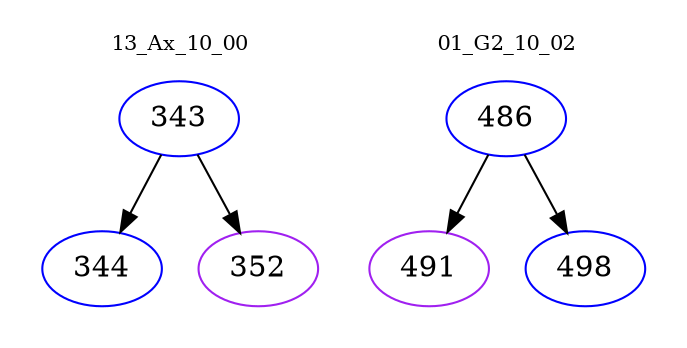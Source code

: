 digraph{
subgraph cluster_0 {
color = white
label = "13_Ax_10_00";
fontsize=10;
T0_343 [label="343", color="blue"]
T0_343 -> T0_344 [color="black"]
T0_344 [label="344", color="blue"]
T0_343 -> T0_352 [color="black"]
T0_352 [label="352", color="purple"]
}
subgraph cluster_1 {
color = white
label = "01_G2_10_02";
fontsize=10;
T1_486 [label="486", color="blue"]
T1_486 -> T1_491 [color="black"]
T1_491 [label="491", color="purple"]
T1_486 -> T1_498 [color="black"]
T1_498 [label="498", color="blue"]
}
}
